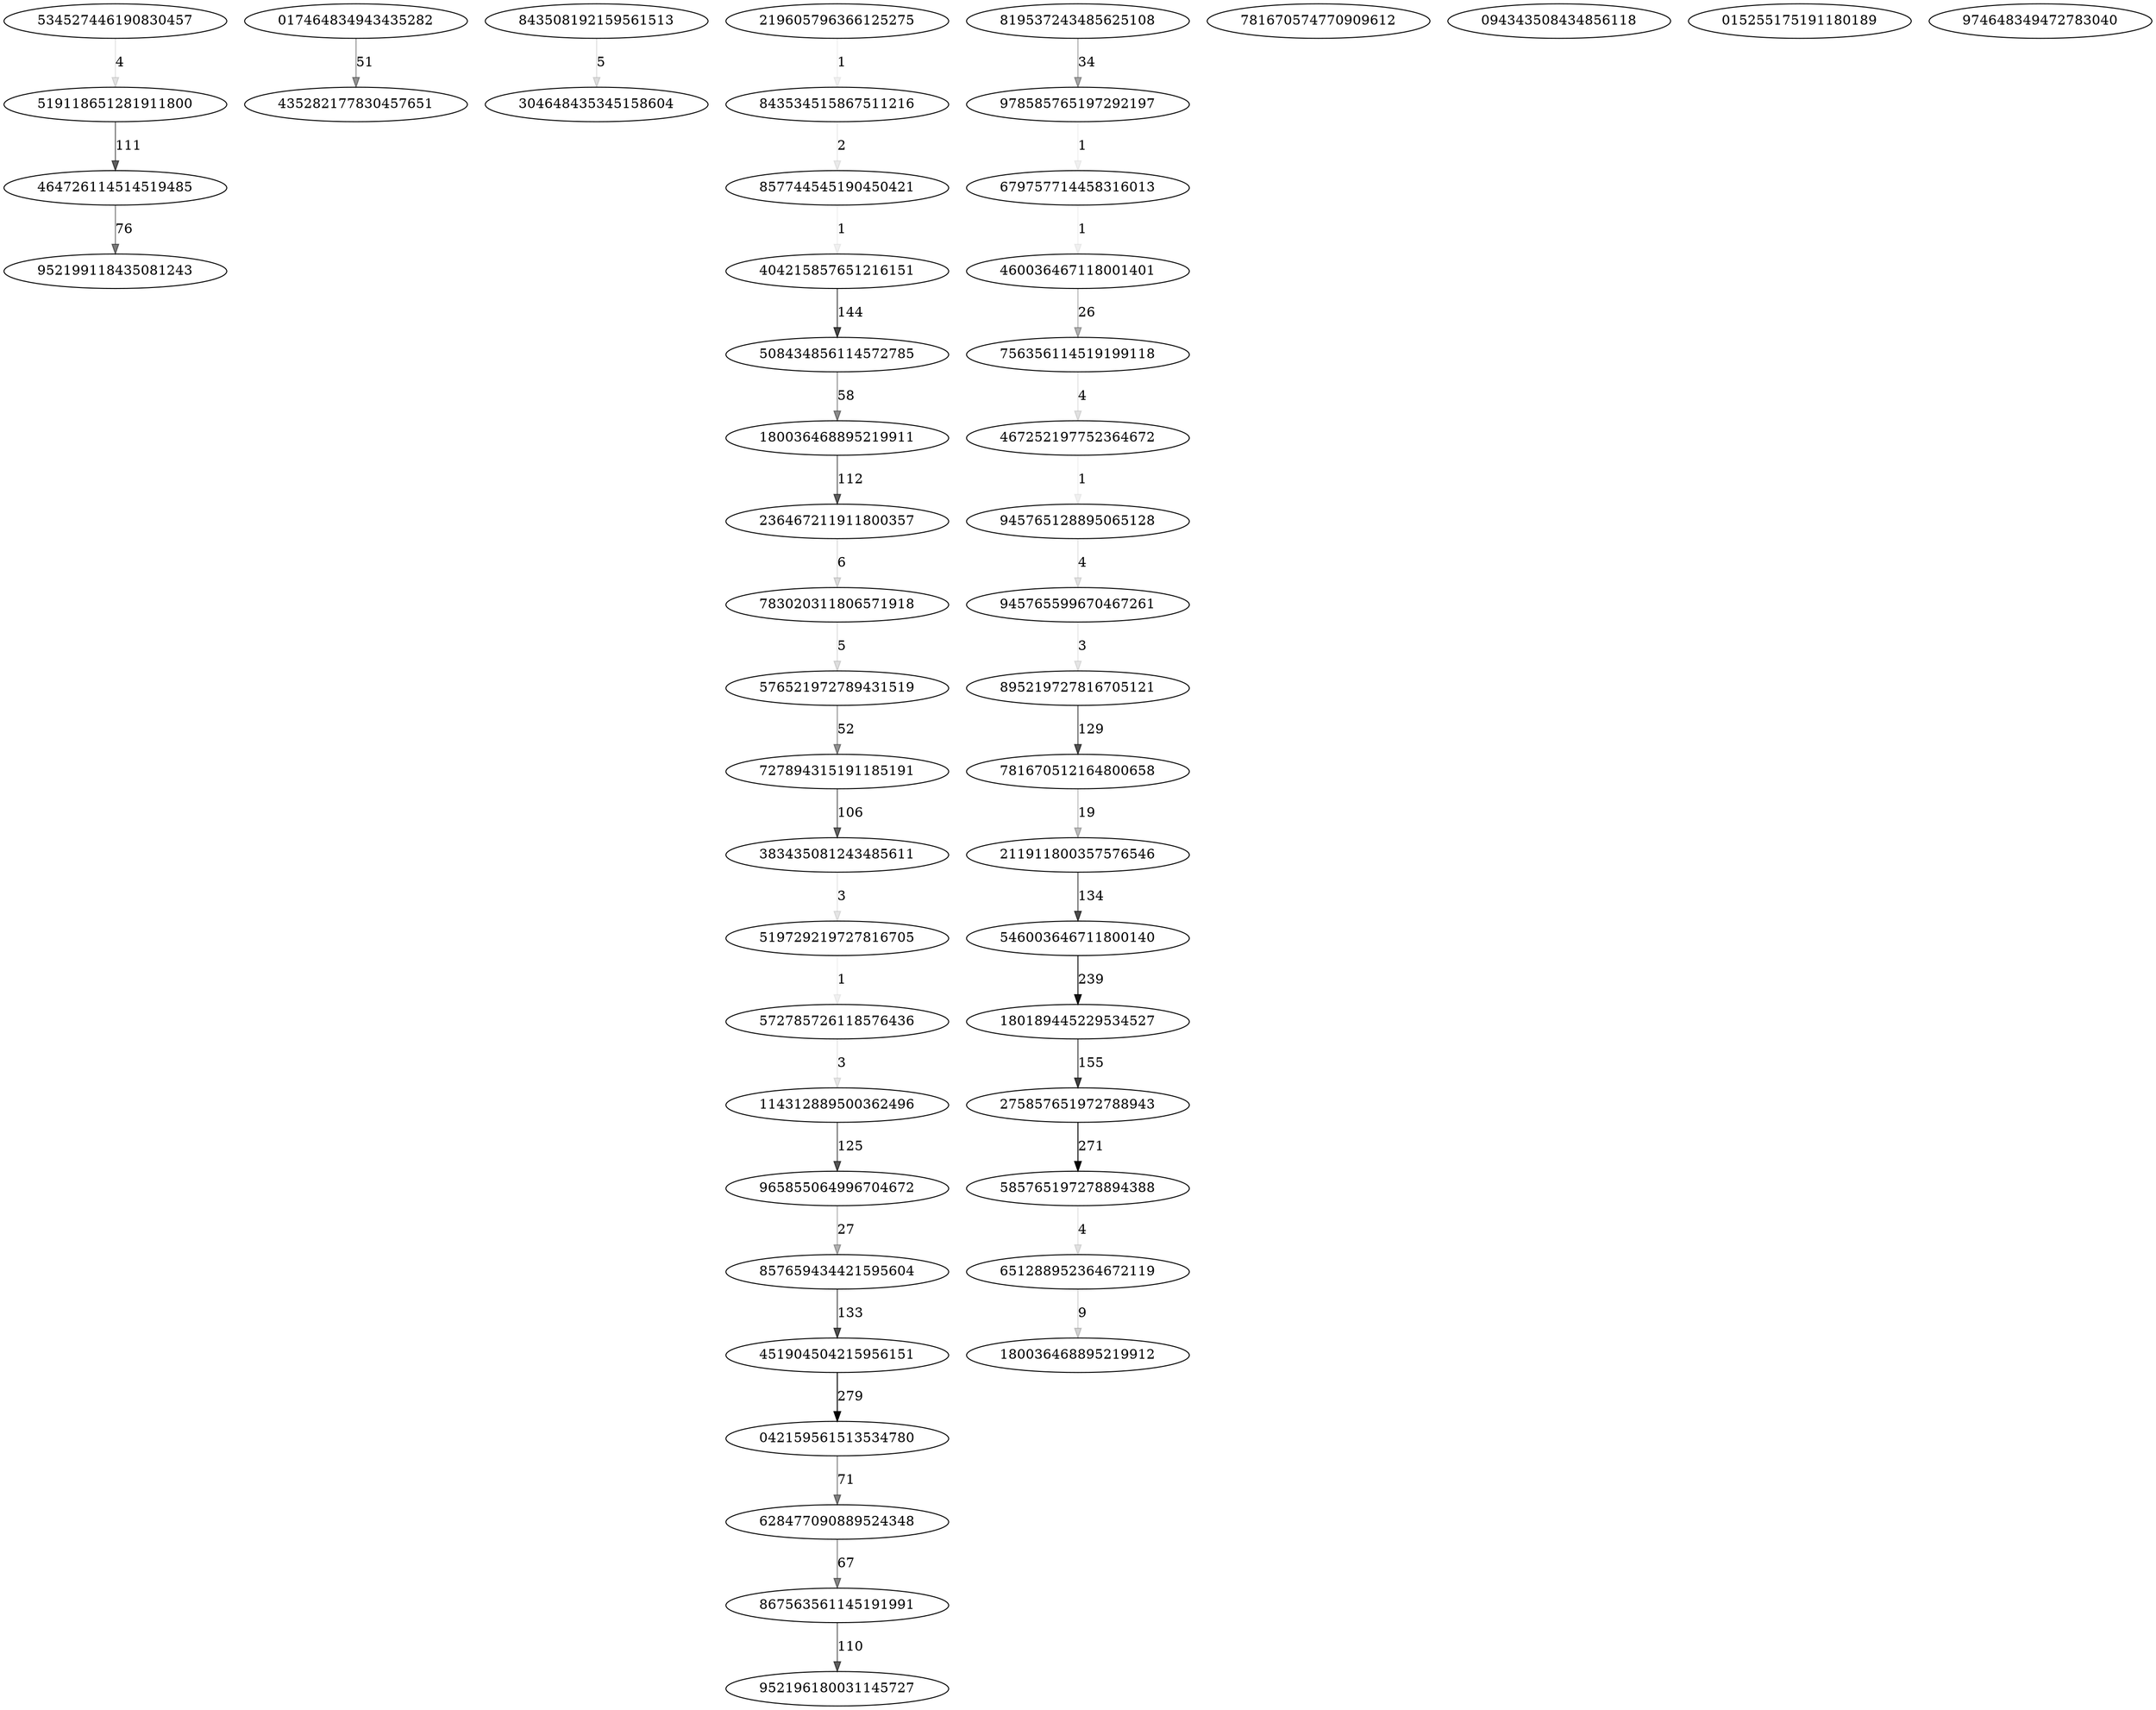 digraph {
	519118651281911800
	464726114514519485
	952199118435081243
	534527446190830457
	017464834943435282
	435282177830457651
	843508192159561513
	304648435345158604
	843534515867511216
	857744545190450421
	219605796366125275
	404215857651216151
	508434856114572785
	180036468895219911
	236467211911800357
	783020311806571918
	727894315191185191
	383435081243485611
	576521972789431519
	519729219727816705
	114312889500362496
	965855064996704672
	451904504215956151
	042159561513534780
	857659434421595604
	628477090889524348
	867563561145191991
	952196180031145727
	572785726118576436
	819537243485625108
	978585765197292197
	679757714458316013
	460036467118001401
	756356114519199118
	467252197752364672
	945765128895065128
	945765599670467261
	895219727816705121
	781670512164800658
	546003646711800140
	180189445229534527
	275857651972788943
	585765197278894388
	211911800357576546
	651288952364672119
	180036468895219912
	781670574770909612
	094343508434856118
	015255175191180189
	974648349472783040
	519118651281911800 -> 464726114514519485 [label=111 color="#000000a0"]
	464726114514519485 -> 952199118435081243 [label=76 color="#00000085"]
	534527446190830457 -> 519118651281911800 [label=4 color="#0000001e"]
	017464834943435282 -> 435282177830457651 [label=51 color="#0000006d"]
	843508192159561513 -> 304648435345158604 [label=5 color="#00000022"]
	843534515867511216 -> 857744545190450421 [label=2 color="#00000015"]
	857744545190450421 -> 404215857651216151 [label=1 color="#000000f"]
	219605796366125275 -> 843534515867511216 [label=1 color="#000000f"]
	404215857651216151 -> 508434856114572785 [label=144 color="#000000b7"]
	508434856114572785 -> 180036468895219911 [label=58 color="#00000074"]
	180036468895219911 -> 236467211911800357 [label=112 color="#000000a1"]
	236467211911800357 -> 783020311806571918 [label=6 color="#00000025"]
	783020311806571918 -> 576521972789431519 [label=5 color="#00000022"]
	727894315191185191 -> 383435081243485611 [label=106 color="#0000009d"]
	383435081243485611 -> 519729219727816705 [label=3 color="#0000001a"]
	576521972789431519 -> 727894315191185191 [label=52 color="#0000006e"]
	519729219727816705 -> 572785726118576436 [label=1 color="#000000f"]
	114312889500362496 -> 965855064996704672 [label=125 color="#000000aa"]
	965855064996704672 -> 857659434421595604 [label=27 color="#0000004f"]
	451904504215956151 -> 042159561513534780 [label=279 color="#000000ff"]
	042159561513534780 -> 628477090889524348 [label=71 color="#00000080"]
	857659434421595604 -> 451904504215956151 [label=133 color="#000000b0"]
	628477090889524348 -> 867563561145191991 [label=67 color="#0000007c"]
	867563561145191991 -> 952196180031145727 [label=110 color="#000000a0"]
	572785726118576436 -> 114312889500362496 [label=3 color="#0000001a"]
	819537243485625108 -> 978585765197292197 [label=34 color="#00000059"]
	978585765197292197 -> 679757714458316013 [label=1 color="#000000f"]
	679757714458316013 -> 460036467118001401 [label=1 color="#000000f"]
	460036467118001401 -> 756356114519199118 [label=26 color="#0000004d"]
	756356114519199118 -> 467252197752364672 [label=4 color="#0000001e"]
	467252197752364672 -> 945765128895065128 [label=1 color="#000000f"]
	945765128895065128 -> 945765599670467261 [label=4 color="#0000001e"]
	945765599670467261 -> 895219727816705121 [label=3 color="#0000001a"]
	895219727816705121 -> 781670512164800658 [label=129 color="#000000ad"]
	781670512164800658 -> 211911800357576546 [label=19 color="#00000042"]
	546003646711800140 -> 180189445229534527 [label=239 color="#000000ec"]
	180189445229534527 -> 275857651972788943 [label=155 color="#000000be"]
	275857651972788943 -> 585765197278894388 [label=271 color="#000000fb"]
	585765197278894388 -> 651288952364672119 [label=4 color="#0000001e"]
	211911800357576546 -> 546003646711800140 [label=134 color="#000000b0"]
	651288952364672119 -> 180036468895219912 [label=9 color="#0000002d"]
}
